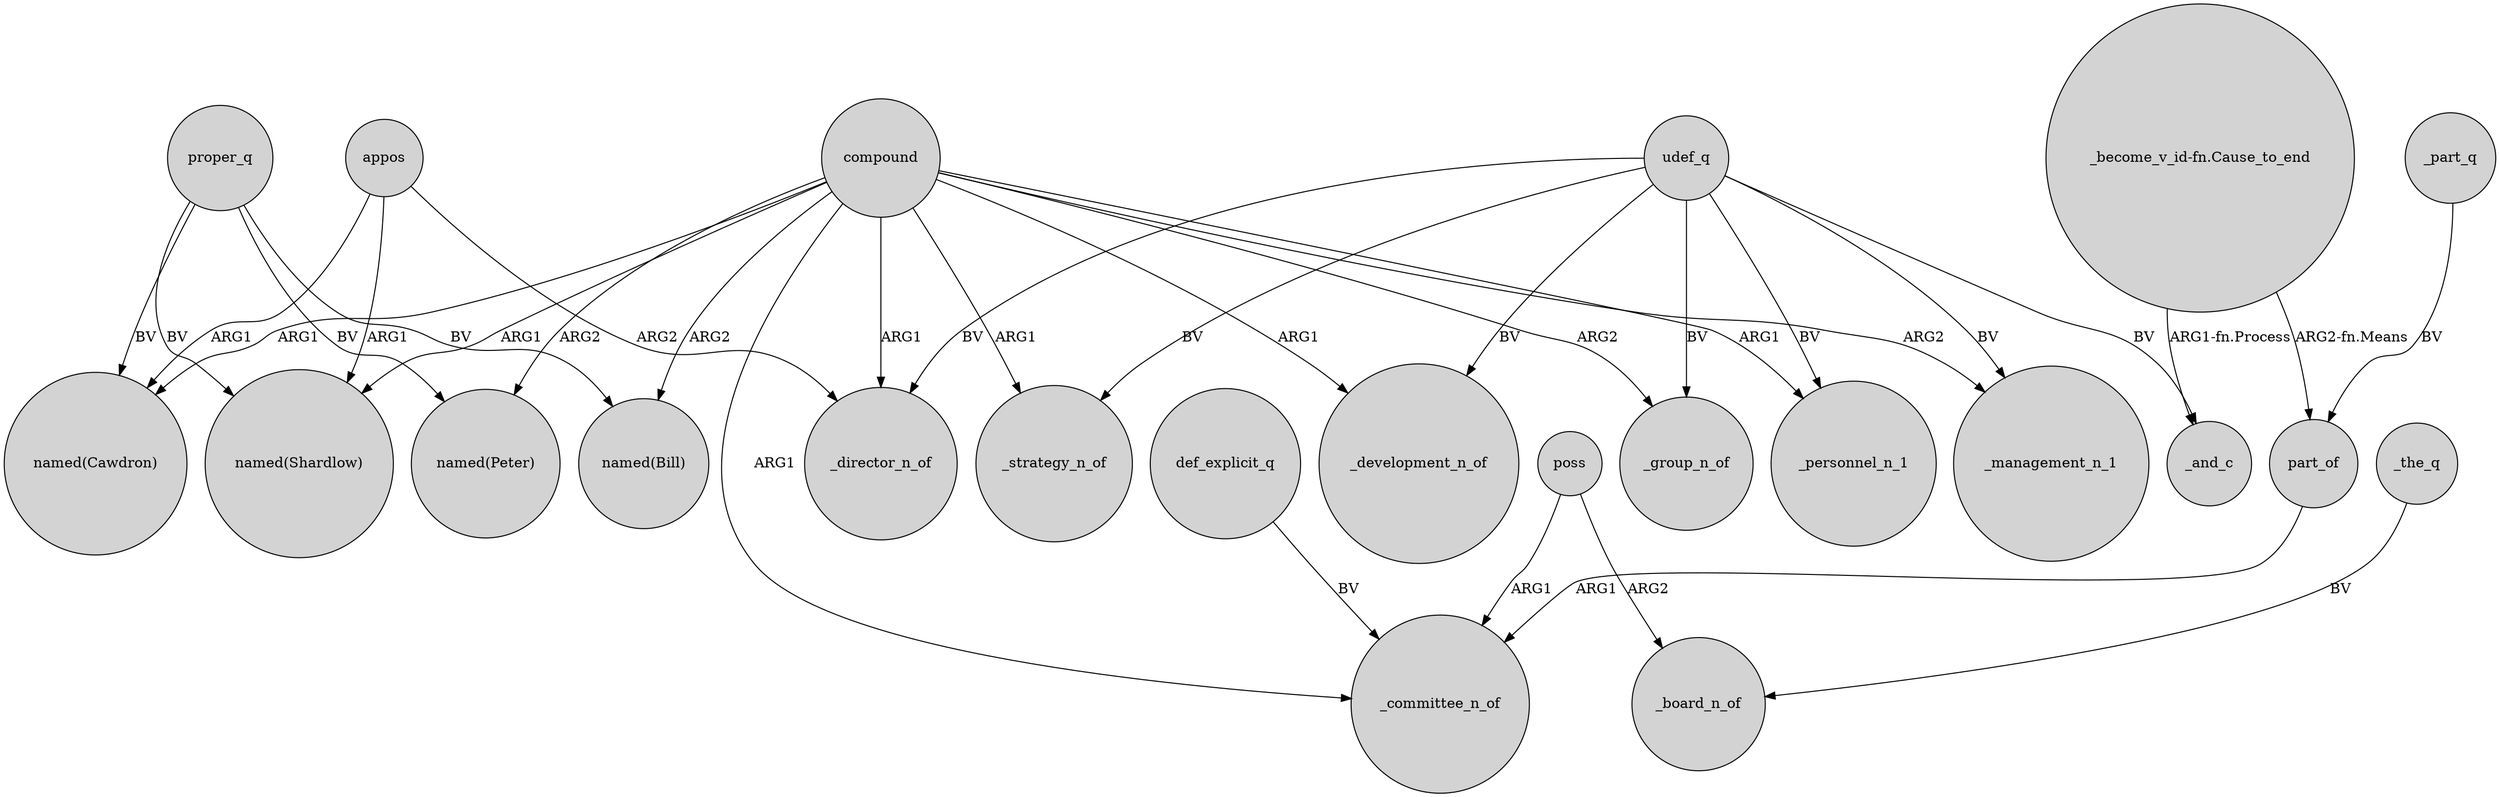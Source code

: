 digraph {
	node [shape=circle style=filled]
	udef_q -> _director_n_of [label=BV]
	proper_q -> "named(Cawdron)" [label=BV]
	compound -> "named(Bill)" [label=ARG2]
	udef_q -> _group_n_of [label=BV]
	appos -> "named(Shardlow)" [label=ARG1]
	proper_q -> "named(Peter)" [label=BV]
	compound -> _committee_n_of [label=ARG1]
	udef_q -> _personnel_n_1 [label=BV]
	compound -> _personnel_n_1 [label=ARG1]
	appos -> _director_n_of [label=ARG2]
	def_explicit_q -> _committee_n_of [label=BV]
	udef_q -> _and_c [label=BV]
	proper_q -> "named(Shardlow)" [label=BV]
	compound -> _management_n_1 [label=ARG2]
	compound -> "named(Shardlow)" [label=ARG1]
	_the_q -> _board_n_of [label=BV]
	proper_q -> "named(Bill)" [label=BV]
	udef_q -> _management_n_1 [label=BV]
	compound -> _strategy_n_of [label=ARG1]
	compound -> "named(Peter)" [label=ARG2]
	_part_q -> part_of [label=BV]
	poss -> _committee_n_of [label=ARG1]
	udef_q -> _strategy_n_of [label=BV]
	udef_q -> _development_n_of [label=BV]
	compound -> _group_n_of [label=ARG2]
	appos -> "named(Cawdron)" [label=ARG1]
	poss -> _board_n_of [label=ARG2]
	"_become_v_id-fn.Cause_to_end" -> part_of [label="ARG2-fn.Means"]
	"_become_v_id-fn.Cause_to_end" -> _and_c [label="ARG1-fn.Process"]
	compound -> "named(Cawdron)" [label=ARG1]
	compound -> _director_n_of [label=ARG1]
	part_of -> _committee_n_of [label=ARG1]
	compound -> _development_n_of [label=ARG1]
}
